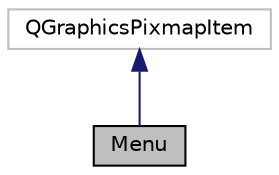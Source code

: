 digraph "Menu"
{
 // LATEX_PDF_SIZE
  edge [fontname="Helvetica",fontsize="10",labelfontname="Helvetica",labelfontsize="10"];
  node [fontname="Helvetica",fontsize="10",shape=record];
  Node0 [label="Menu",height=0.2,width=0.4,color="black", fillcolor="grey75", style="filled", fontcolor="black",tooltip="The Menu class."];
  Node1 -> Node0 [dir="back",color="midnightblue",fontsize="10",style="solid",fontname="Helvetica"];
  Node1 [label="QGraphicsPixmapItem",height=0.2,width=0.4,color="grey75", fillcolor="white", style="filled",tooltip=" "];
}
